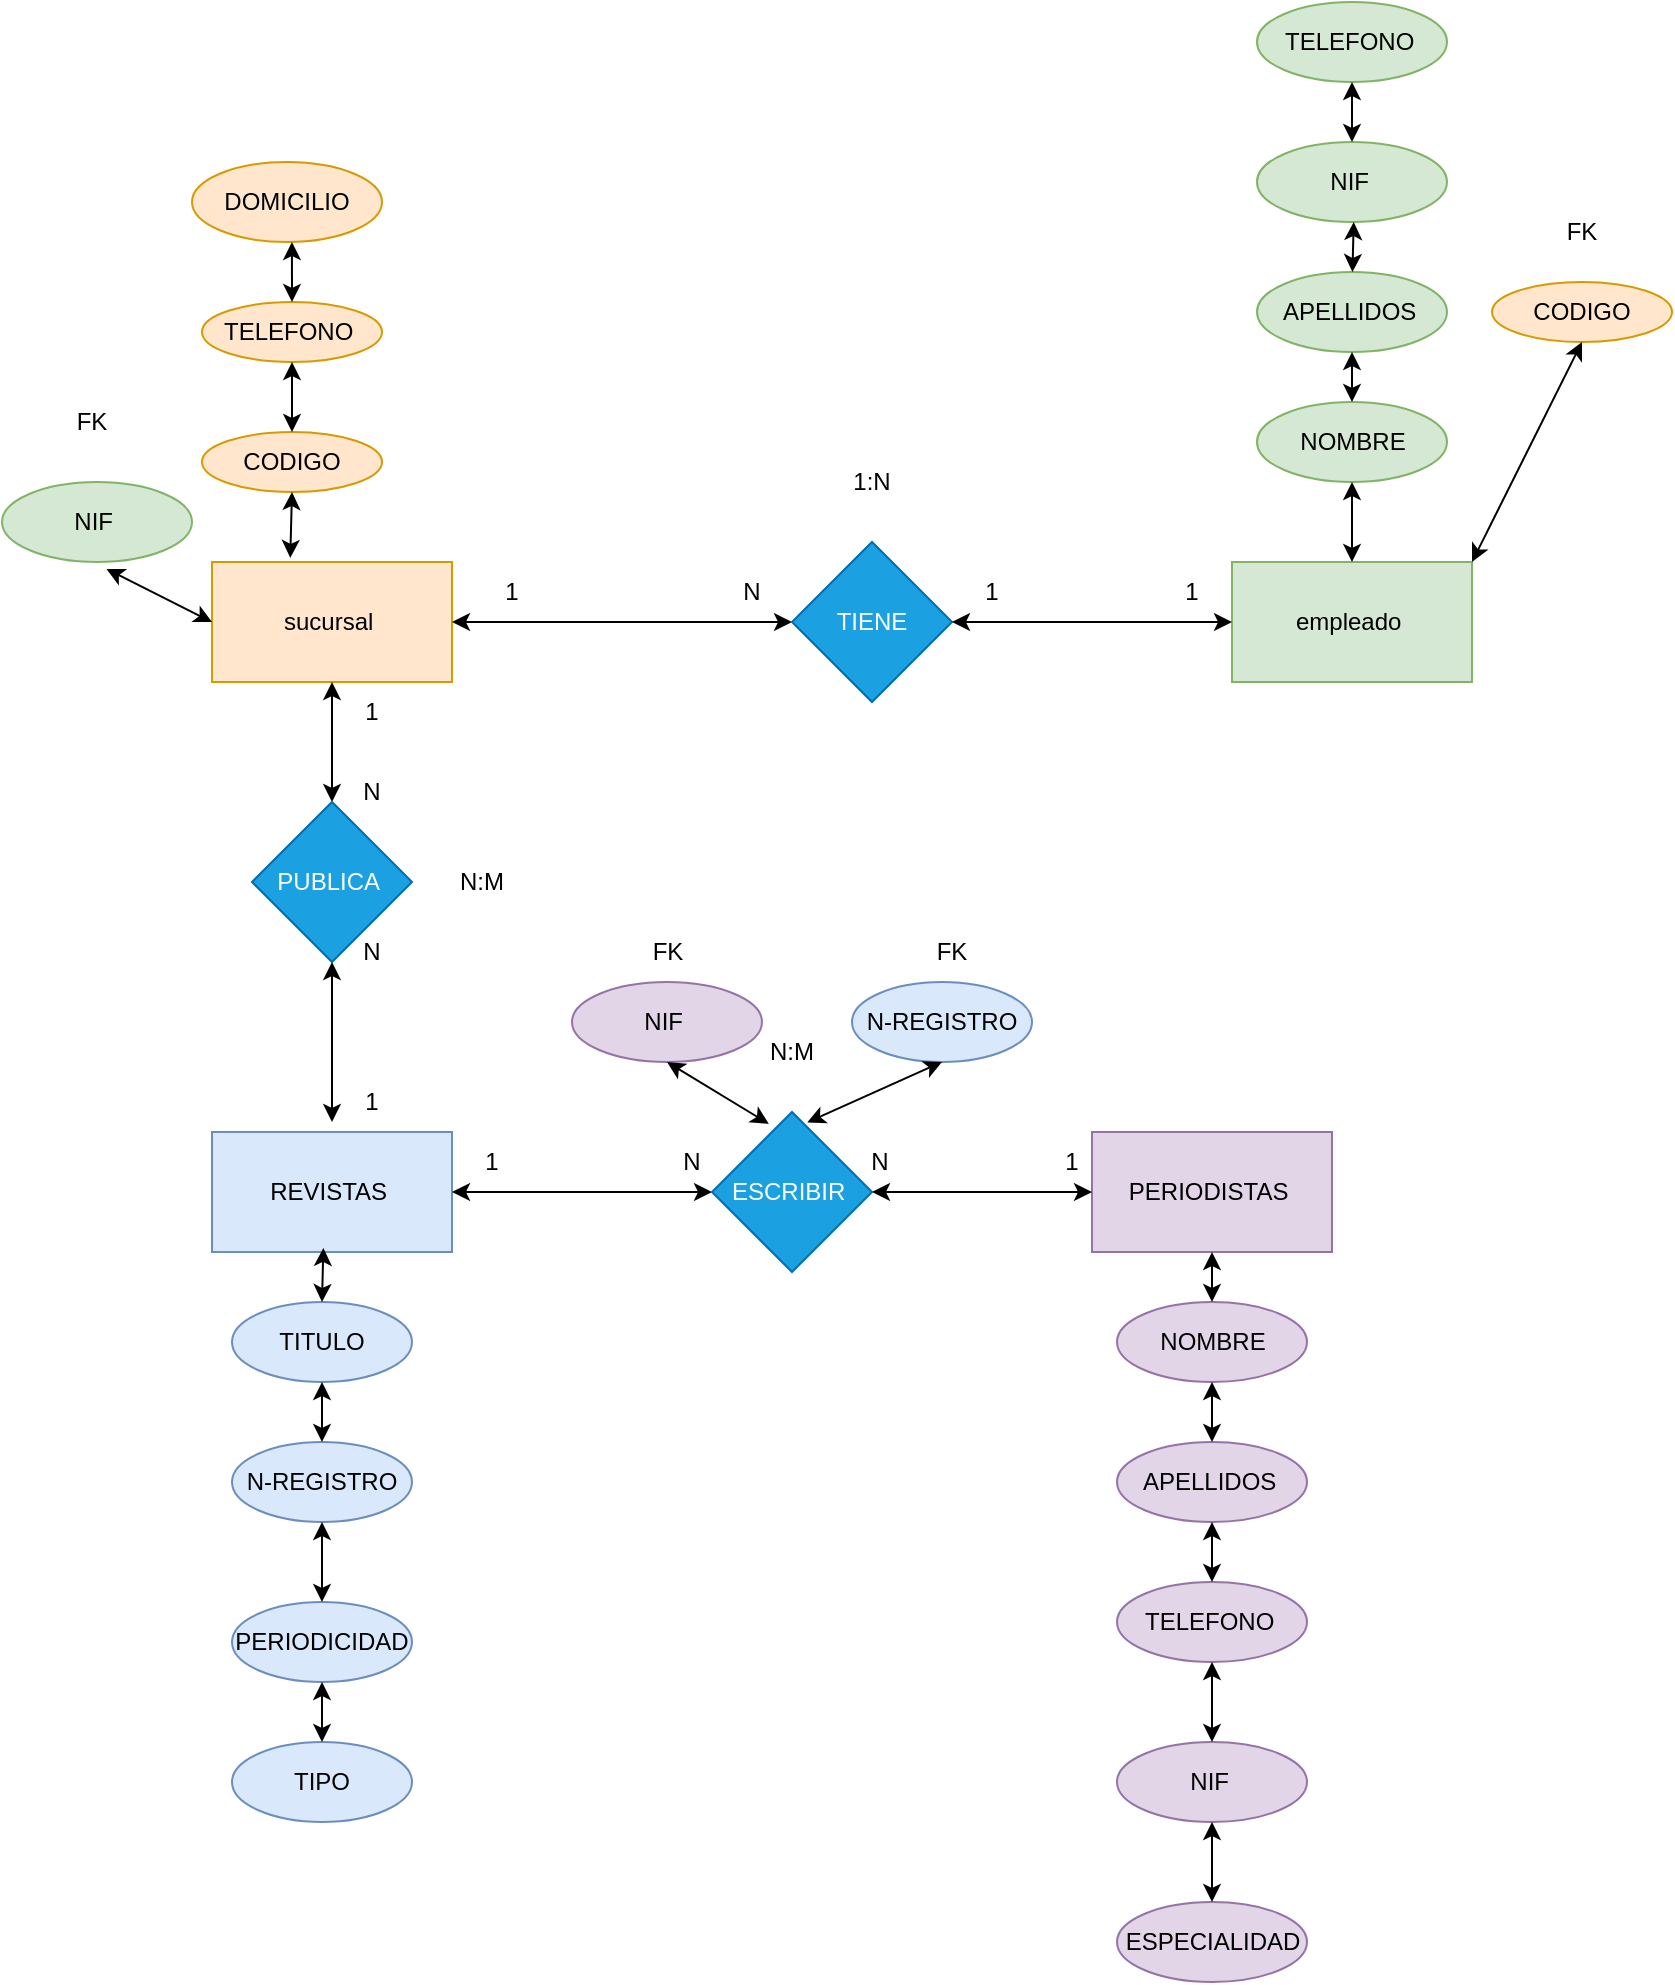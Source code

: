<mxfile version="21.6.9" type="github">
  <diagram name="Página-1" id="8QFgCUBEhLeUxpsZhSJj">
    <mxGraphModel dx="2864" dy="2302" grid="1" gridSize="10" guides="1" tooltips="1" connect="1" arrows="1" fold="1" page="1" pageScale="1" pageWidth="827" pageHeight="1169" math="0" shadow="0">
      <root>
        <mxCell id="0" />
        <mxCell id="1" parent="0" />
        <mxCell id="Xy-snG1Vy1SHUKCUvtYk-1" value="sucursal&amp;nbsp;" style="rounded=0;whiteSpace=wrap;html=1;fillColor=#ffe6cc;strokeColor=#d79b00;" vertex="1" parent="1">
          <mxGeometry x="80" y="270" width="120" height="60" as="geometry" />
        </mxCell>
        <mxCell id="Xy-snG1Vy1SHUKCUvtYk-2" value="empleado&amp;nbsp;" style="rounded=0;whiteSpace=wrap;html=1;fillColor=#d5e8d4;strokeColor=#82b366;" vertex="1" parent="1">
          <mxGeometry x="590" y="270" width="120" height="60" as="geometry" />
        </mxCell>
        <mxCell id="Xy-snG1Vy1SHUKCUvtYk-3" value="" style="endArrow=classic;startArrow=classic;html=1;rounded=0;exitX=1;exitY=0.5;exitDx=0;exitDy=0;" edge="1" parent="1" source="Xy-snG1Vy1SHUKCUvtYk-1">
          <mxGeometry width="50" height="50" relative="1" as="geometry">
            <mxPoint x="390" y="430" as="sourcePoint" />
            <mxPoint x="370" y="300" as="targetPoint" />
          </mxGeometry>
        </mxCell>
        <mxCell id="Xy-snG1Vy1SHUKCUvtYk-4" value="TIENE" style="rhombus;whiteSpace=wrap;html=1;fillColor=#1ba1e2;fontColor=#ffffff;strokeColor=#006EAF;" vertex="1" parent="1">
          <mxGeometry x="370" y="260" width="80" height="80" as="geometry" />
        </mxCell>
        <mxCell id="Xy-snG1Vy1SHUKCUvtYk-5" value="" style="endArrow=classic;startArrow=classic;html=1;rounded=0;entryX=0;entryY=0.5;entryDx=0;entryDy=0;exitX=1;exitY=0.5;exitDx=0;exitDy=0;" edge="1" parent="1" source="Xy-snG1Vy1SHUKCUvtYk-4" target="Xy-snG1Vy1SHUKCUvtYk-2">
          <mxGeometry width="50" height="50" relative="1" as="geometry">
            <mxPoint x="390" y="430" as="sourcePoint" />
            <mxPoint x="440" y="380" as="targetPoint" />
          </mxGeometry>
        </mxCell>
        <mxCell id="Xy-snG1Vy1SHUKCUvtYk-6" value="1" style="text;html=1;strokeColor=none;fillColor=none;align=center;verticalAlign=middle;whiteSpace=wrap;rounded=0;" vertex="1" parent="1">
          <mxGeometry x="200" y="270" width="60" height="30" as="geometry" />
        </mxCell>
        <mxCell id="Xy-snG1Vy1SHUKCUvtYk-7" value="N" style="text;html=1;strokeColor=none;fillColor=none;align=center;verticalAlign=middle;whiteSpace=wrap;rounded=0;" vertex="1" parent="1">
          <mxGeometry x="320" y="270" width="60" height="30" as="geometry" />
        </mxCell>
        <mxCell id="Xy-snG1Vy1SHUKCUvtYk-8" value="1" style="text;html=1;strokeColor=none;fillColor=none;align=center;verticalAlign=middle;whiteSpace=wrap;rounded=0;" vertex="1" parent="1">
          <mxGeometry x="440" y="270" width="60" height="30" as="geometry" />
        </mxCell>
        <mxCell id="Xy-snG1Vy1SHUKCUvtYk-9" value="1" style="text;html=1;strokeColor=none;fillColor=none;align=center;verticalAlign=middle;whiteSpace=wrap;rounded=0;" vertex="1" parent="1">
          <mxGeometry x="540" y="270" width="60" height="30" as="geometry" />
        </mxCell>
        <mxCell id="Xy-snG1Vy1SHUKCUvtYk-11" value="TITULO" style="ellipse;whiteSpace=wrap;html=1;fillColor=#dae8fc;strokeColor=#6c8ebf;" vertex="1" parent="1">
          <mxGeometry x="90" y="640" width="90" height="40" as="geometry" />
        </mxCell>
        <mxCell id="Xy-snG1Vy1SHUKCUvtYk-12" value="TELEFONO&amp;nbsp;" style="ellipse;whiteSpace=wrap;html=1;fillColor=#ffe6cc;strokeColor=#d79b00;" vertex="1" parent="1">
          <mxGeometry x="75" y="140" width="90" height="30" as="geometry" />
        </mxCell>
        <mxCell id="Xy-snG1Vy1SHUKCUvtYk-13" value="APELLIDOS&amp;nbsp;" style="ellipse;whiteSpace=wrap;html=1;fillColor=#d5e8d4;strokeColor=#82b366;" vertex="1" parent="1">
          <mxGeometry x="602.5" y="125" width="95" height="40" as="geometry" />
        </mxCell>
        <mxCell id="Xy-snG1Vy1SHUKCUvtYk-14" value="NIF&amp;nbsp;" style="ellipse;whiteSpace=wrap;html=1;fillColor=#d5e8d4;strokeColor=#82b366;" vertex="1" parent="1">
          <mxGeometry x="602.5" y="60" width="95" height="40" as="geometry" />
        </mxCell>
        <mxCell id="Xy-snG1Vy1SHUKCUvtYk-15" value="NOMBRE" style="ellipse;whiteSpace=wrap;html=1;fillColor=#d5e8d4;strokeColor=#82b366;" vertex="1" parent="1">
          <mxGeometry x="602.5" y="190" width="95" height="40" as="geometry" />
        </mxCell>
        <mxCell id="Xy-snG1Vy1SHUKCUvtYk-16" value="TELEFONO&amp;nbsp;" style="ellipse;whiteSpace=wrap;html=1;fillColor=#d5e8d4;strokeColor=#82b366;" vertex="1" parent="1">
          <mxGeometry x="602.5" y="-10" width="95" height="40" as="geometry" />
        </mxCell>
        <mxCell id="Xy-snG1Vy1SHUKCUvtYk-17" value="DOMICILIO" style="ellipse;whiteSpace=wrap;html=1;fillColor=#ffe6cc;strokeColor=#d79b00;" vertex="1" parent="1">
          <mxGeometry x="70" y="70" width="95" height="40" as="geometry" />
        </mxCell>
        <mxCell id="Xy-snG1Vy1SHUKCUvtYk-18" value="REVISTAS&amp;nbsp;" style="rounded=0;whiteSpace=wrap;html=1;fillColor=#dae8fc;strokeColor=#6c8ebf;" vertex="1" parent="1">
          <mxGeometry x="80" y="555" width="120" height="60" as="geometry" />
        </mxCell>
        <mxCell id="Xy-snG1Vy1SHUKCUvtYk-19" value="" style="endArrow=classic;startArrow=classic;html=1;rounded=0;entryX=0.5;entryY=1;entryDx=0;entryDy=0;" edge="1" parent="1" target="Xy-snG1Vy1SHUKCUvtYk-1">
          <mxGeometry width="50" height="50" relative="1" as="geometry">
            <mxPoint x="140" y="390" as="sourcePoint" />
            <mxPoint x="440" y="260" as="targetPoint" />
          </mxGeometry>
        </mxCell>
        <mxCell id="Xy-snG1Vy1SHUKCUvtYk-20" value="PUBLICA&amp;nbsp;" style="rhombus;whiteSpace=wrap;html=1;fillColor=#1ba1e2;fontColor=#ffffff;strokeColor=#006EAF;" vertex="1" parent="1">
          <mxGeometry x="100" y="390" width="80" height="80" as="geometry" />
        </mxCell>
        <mxCell id="Xy-snG1Vy1SHUKCUvtYk-21" value="" style="endArrow=classic;startArrow=classic;html=1;rounded=0;exitX=0.5;exitY=1;exitDx=0;exitDy=0;" edge="1" parent="1" source="Xy-snG1Vy1SHUKCUvtYk-20">
          <mxGeometry width="50" height="50" relative="1" as="geometry">
            <mxPoint x="390" y="560" as="sourcePoint" />
            <mxPoint x="140" y="550" as="targetPoint" />
          </mxGeometry>
        </mxCell>
        <mxCell id="Xy-snG1Vy1SHUKCUvtYk-22" value="1" style="text;html=1;strokeColor=none;fillColor=none;align=center;verticalAlign=middle;whiteSpace=wrap;rounded=0;" vertex="1" parent="1">
          <mxGeometry x="130" y="330" width="60" height="30" as="geometry" />
        </mxCell>
        <mxCell id="Xy-snG1Vy1SHUKCUvtYk-23" value="N" style="text;html=1;strokeColor=none;fillColor=none;align=center;verticalAlign=middle;whiteSpace=wrap;rounded=0;" vertex="1" parent="1">
          <mxGeometry x="130" y="370" width="60" height="30" as="geometry" />
        </mxCell>
        <mxCell id="Xy-snG1Vy1SHUKCUvtYk-24" value="N" style="text;html=1;strokeColor=none;fillColor=none;align=center;verticalAlign=middle;whiteSpace=wrap;rounded=0;" vertex="1" parent="1">
          <mxGeometry x="130" y="450" width="60" height="30" as="geometry" />
        </mxCell>
        <mxCell id="Xy-snG1Vy1SHUKCUvtYk-25" value="1" style="text;html=1;strokeColor=none;fillColor=none;align=center;verticalAlign=middle;whiteSpace=wrap;rounded=0;" vertex="1" parent="1">
          <mxGeometry x="130" y="525" width="60" height="30" as="geometry" />
        </mxCell>
        <mxCell id="Xy-snG1Vy1SHUKCUvtYk-26" value="N-REGISTRO" style="ellipse;whiteSpace=wrap;html=1;fillColor=#dae8fc;strokeColor=#6c8ebf;" vertex="1" parent="1">
          <mxGeometry x="90" y="710" width="90" height="40" as="geometry" />
        </mxCell>
        <mxCell id="Xy-snG1Vy1SHUKCUvtYk-27" value="PERIODICIDAD" style="ellipse;whiteSpace=wrap;html=1;fillColor=#dae8fc;strokeColor=#6c8ebf;" vertex="1" parent="1">
          <mxGeometry x="90" y="790" width="90" height="40" as="geometry" />
        </mxCell>
        <mxCell id="Xy-snG1Vy1SHUKCUvtYk-28" value="TIPO" style="ellipse;whiteSpace=wrap;html=1;fillColor=#dae8fc;strokeColor=#6c8ebf;" vertex="1" parent="1">
          <mxGeometry x="90" y="860" width="90" height="40" as="geometry" />
        </mxCell>
        <mxCell id="Xy-snG1Vy1SHUKCUvtYk-29" value="CODIGO" style="ellipse;whiteSpace=wrap;html=1;fillColor=#ffe6cc;strokeColor=#d79b00;" vertex="1" parent="1">
          <mxGeometry x="75" y="205" width="90" height="30" as="geometry" />
        </mxCell>
        <mxCell id="Xy-snG1Vy1SHUKCUvtYk-30" value="" style="endArrow=classic;startArrow=classic;html=1;rounded=0;exitX=1;exitY=0.5;exitDx=0;exitDy=0;" edge="1" parent="1" source="Xy-snG1Vy1SHUKCUvtYk-18">
          <mxGeometry width="50" height="50" relative="1" as="geometry">
            <mxPoint x="390" y="560" as="sourcePoint" />
            <mxPoint x="330" y="585" as="targetPoint" />
          </mxGeometry>
        </mxCell>
        <mxCell id="Xy-snG1Vy1SHUKCUvtYk-31" value="ESCRIBIR&amp;nbsp;" style="rhombus;whiteSpace=wrap;html=1;fillColor=#1ba1e2;fontColor=#ffffff;strokeColor=#006EAF;" vertex="1" parent="1">
          <mxGeometry x="330" y="545" width="80" height="80" as="geometry" />
        </mxCell>
        <mxCell id="Xy-snG1Vy1SHUKCUvtYk-32" value="PERIODISTAS&amp;nbsp;" style="rounded=0;whiteSpace=wrap;html=1;fillColor=#e1d5e7;strokeColor=#9673a6;" vertex="1" parent="1">
          <mxGeometry x="520" y="555" width="120" height="60" as="geometry" />
        </mxCell>
        <mxCell id="Xy-snG1Vy1SHUKCUvtYk-33" value="" style="endArrow=classic;startArrow=classic;html=1;rounded=0;exitX=1;exitY=0.5;exitDx=0;exitDy=0;" edge="1" parent="1" source="Xy-snG1Vy1SHUKCUvtYk-31">
          <mxGeometry width="50" height="50" relative="1" as="geometry">
            <mxPoint x="390" y="560" as="sourcePoint" />
            <mxPoint x="520" y="585" as="targetPoint" />
          </mxGeometry>
        </mxCell>
        <mxCell id="Xy-snG1Vy1SHUKCUvtYk-34" value="1" style="text;html=1;strokeColor=none;fillColor=none;align=center;verticalAlign=middle;whiteSpace=wrap;rounded=0;" vertex="1" parent="1">
          <mxGeometry x="480" y="555" width="60" height="30" as="geometry" />
        </mxCell>
        <mxCell id="Xy-snG1Vy1SHUKCUvtYk-35" value="N" style="text;html=1;strokeColor=none;fillColor=none;align=center;verticalAlign=middle;whiteSpace=wrap;rounded=0;" vertex="1" parent="1">
          <mxGeometry x="384" y="555" width="60" height="30" as="geometry" />
        </mxCell>
        <mxCell id="Xy-snG1Vy1SHUKCUvtYk-36" value="1" style="text;html=1;strokeColor=none;fillColor=none;align=center;verticalAlign=middle;whiteSpace=wrap;rounded=0;" vertex="1" parent="1">
          <mxGeometry x="190" y="555" width="60" height="30" as="geometry" />
        </mxCell>
        <mxCell id="Xy-snG1Vy1SHUKCUvtYk-37" value="N" style="text;html=1;strokeColor=none;fillColor=none;align=center;verticalAlign=middle;whiteSpace=wrap;rounded=0;" vertex="1" parent="1">
          <mxGeometry x="290" y="555" width="60" height="30" as="geometry" />
        </mxCell>
        <mxCell id="Xy-snG1Vy1SHUKCUvtYk-38" value="NOMBRE" style="ellipse;whiteSpace=wrap;html=1;fillColor=#e1d5e7;strokeColor=#9673a6;" vertex="1" parent="1">
          <mxGeometry x="532.5" y="640" width="95" height="40" as="geometry" />
        </mxCell>
        <mxCell id="Xy-snG1Vy1SHUKCUvtYk-40" value="APELLIDOS&amp;nbsp;" style="ellipse;whiteSpace=wrap;html=1;fillColor=#e1d5e7;strokeColor=#9673a6;" vertex="1" parent="1">
          <mxGeometry x="532.5" y="710" width="95" height="40" as="geometry" />
        </mxCell>
        <mxCell id="Xy-snG1Vy1SHUKCUvtYk-41" value="NIF&amp;nbsp;" style="ellipse;whiteSpace=wrap;html=1;fillColor=#e1d5e7;strokeColor=#9673a6;" vertex="1" parent="1">
          <mxGeometry x="532.5" y="860" width="95" height="40" as="geometry" />
        </mxCell>
        <mxCell id="Xy-snG1Vy1SHUKCUvtYk-42" value="TELEFONO&amp;nbsp;" style="ellipse;whiteSpace=wrap;html=1;fillColor=#e1d5e7;strokeColor=#9673a6;" vertex="1" parent="1">
          <mxGeometry x="532.5" y="780" width="95" height="40" as="geometry" />
        </mxCell>
        <mxCell id="Xy-snG1Vy1SHUKCUvtYk-43" value="ESPECIALIDAD" style="ellipse;whiteSpace=wrap;html=1;fillColor=#e1d5e7;strokeColor=#9673a6;" vertex="1" parent="1">
          <mxGeometry x="532.5" y="940" width="95" height="40" as="geometry" />
        </mxCell>
        <mxCell id="Xy-snG1Vy1SHUKCUvtYk-44" value="N:M" style="text;html=1;strokeColor=none;fillColor=none;align=center;verticalAlign=middle;whiteSpace=wrap;rounded=0;" vertex="1" parent="1">
          <mxGeometry x="340" y="500" width="60" height="30" as="geometry" />
        </mxCell>
        <mxCell id="Xy-snG1Vy1SHUKCUvtYk-45" value="N:M" style="text;html=1;strokeColor=none;fillColor=none;align=center;verticalAlign=middle;whiteSpace=wrap;rounded=0;" vertex="1" parent="1">
          <mxGeometry x="185" y="415" width="60" height="30" as="geometry" />
        </mxCell>
        <mxCell id="Xy-snG1Vy1SHUKCUvtYk-46" value="1:N" style="text;html=1;strokeColor=none;fillColor=none;align=center;verticalAlign=middle;whiteSpace=wrap;rounded=0;" vertex="1" parent="1">
          <mxGeometry x="380" y="215" width="60" height="30" as="geometry" />
        </mxCell>
        <mxCell id="Xy-snG1Vy1SHUKCUvtYk-47" value="CODIGO" style="ellipse;whiteSpace=wrap;html=1;fillColor=#ffe6cc;strokeColor=#d79b00;" vertex="1" parent="1">
          <mxGeometry x="720" y="130" width="90" height="30" as="geometry" />
        </mxCell>
        <mxCell id="Xy-snG1Vy1SHUKCUvtYk-48" value="FK" style="text;html=1;strokeColor=none;fillColor=none;align=center;verticalAlign=middle;whiteSpace=wrap;rounded=0;" vertex="1" parent="1">
          <mxGeometry x="735" y="90" width="60" height="30" as="geometry" />
        </mxCell>
        <mxCell id="Xy-snG1Vy1SHUKCUvtYk-49" value="NIF&amp;nbsp;" style="ellipse;whiteSpace=wrap;html=1;fillColor=#d5e8d4;strokeColor=#82b366;" vertex="1" parent="1">
          <mxGeometry x="-25" y="230" width="95" height="40" as="geometry" />
        </mxCell>
        <mxCell id="Xy-snG1Vy1SHUKCUvtYk-50" value="FK" style="text;html=1;strokeColor=none;fillColor=none;align=center;verticalAlign=middle;whiteSpace=wrap;rounded=0;" vertex="1" parent="1">
          <mxGeometry x="-10" y="185" width="60" height="30" as="geometry" />
        </mxCell>
        <mxCell id="Xy-snG1Vy1SHUKCUvtYk-51" value="" style="endArrow=classic;startArrow=classic;html=1;rounded=0;entryX=0.5;entryY=1;entryDx=0;entryDy=0;exitX=0.5;exitY=0;exitDx=0;exitDy=0;" edge="1" parent="1" source="Xy-snG1Vy1SHUKCUvtYk-14" target="Xy-snG1Vy1SHUKCUvtYk-16">
          <mxGeometry width="50" height="50" relative="1" as="geometry">
            <mxPoint x="350" y="240" as="sourcePoint" />
            <mxPoint x="400" y="190" as="targetPoint" />
          </mxGeometry>
        </mxCell>
        <mxCell id="Xy-snG1Vy1SHUKCUvtYk-52" value="" style="endArrow=classic;startArrow=classic;html=1;rounded=0;entryX=0.509;entryY=1;entryDx=0;entryDy=0;entryPerimeter=0;" edge="1" parent="1" source="Xy-snG1Vy1SHUKCUvtYk-13" target="Xy-snG1Vy1SHUKCUvtYk-14">
          <mxGeometry width="50" height="50" relative="1" as="geometry">
            <mxPoint x="350" y="240" as="sourcePoint" />
            <mxPoint x="400" y="190" as="targetPoint" />
          </mxGeometry>
        </mxCell>
        <mxCell id="Xy-snG1Vy1SHUKCUvtYk-53" value="" style="endArrow=classic;startArrow=classic;html=1;rounded=0;entryX=0.5;entryY=1;entryDx=0;entryDy=0;exitX=0.5;exitY=0;exitDx=0;exitDy=0;" edge="1" parent="1" source="Xy-snG1Vy1SHUKCUvtYk-15" target="Xy-snG1Vy1SHUKCUvtYk-13">
          <mxGeometry width="50" height="50" relative="1" as="geometry">
            <mxPoint x="350" y="240" as="sourcePoint" />
            <mxPoint x="400" y="190" as="targetPoint" />
          </mxGeometry>
        </mxCell>
        <mxCell id="Xy-snG1Vy1SHUKCUvtYk-54" value="" style="endArrow=classic;startArrow=classic;html=1;rounded=0;entryX=0.5;entryY=1;entryDx=0;entryDy=0;exitX=0.5;exitY=0;exitDx=0;exitDy=0;" edge="1" parent="1" source="Xy-snG1Vy1SHUKCUvtYk-2" target="Xy-snG1Vy1SHUKCUvtYk-15">
          <mxGeometry width="50" height="50" relative="1" as="geometry">
            <mxPoint x="350" y="330" as="sourcePoint" />
            <mxPoint x="400" y="280" as="targetPoint" />
          </mxGeometry>
        </mxCell>
        <mxCell id="Xy-snG1Vy1SHUKCUvtYk-55" value="" style="endArrow=classic;startArrow=classic;html=1;rounded=0;entryX=0.5;entryY=1;entryDx=0;entryDy=0;exitX=1;exitY=0;exitDx=0;exitDy=0;" edge="1" parent="1" source="Xy-snG1Vy1SHUKCUvtYk-2" target="Xy-snG1Vy1SHUKCUvtYk-47">
          <mxGeometry width="50" height="50" relative="1" as="geometry">
            <mxPoint x="350" y="160" as="sourcePoint" />
            <mxPoint x="400" y="110" as="targetPoint" />
          </mxGeometry>
        </mxCell>
        <mxCell id="Xy-snG1Vy1SHUKCUvtYk-56" value="N-REGISTRO" style="ellipse;whiteSpace=wrap;html=1;fillColor=#dae8fc;strokeColor=#6c8ebf;" vertex="1" parent="1">
          <mxGeometry x="400" y="480" width="90" height="40" as="geometry" />
        </mxCell>
        <mxCell id="Xy-snG1Vy1SHUKCUvtYk-57" value="NIF&amp;nbsp;" style="ellipse;whiteSpace=wrap;html=1;fillColor=#e1d5e7;strokeColor=#9673a6;" vertex="1" parent="1">
          <mxGeometry x="260" y="480" width="95" height="40" as="geometry" />
        </mxCell>
        <mxCell id="Xy-snG1Vy1SHUKCUvtYk-58" value="FK" style="text;html=1;strokeColor=none;fillColor=none;align=center;verticalAlign=middle;whiteSpace=wrap;rounded=0;" vertex="1" parent="1">
          <mxGeometry x="277.5" y="450" width="60" height="30" as="geometry" />
        </mxCell>
        <mxCell id="Xy-snG1Vy1SHUKCUvtYk-59" value="FK" style="text;html=1;strokeColor=none;fillColor=none;align=center;verticalAlign=middle;whiteSpace=wrap;rounded=0;" vertex="1" parent="1">
          <mxGeometry x="420" y="450" width="60" height="30" as="geometry" />
        </mxCell>
        <mxCell id="Xy-snG1Vy1SHUKCUvtYk-60" value="" style="endArrow=classic;startArrow=classic;html=1;rounded=0;entryX=0.5;entryY=1;entryDx=0;entryDy=0;exitX=0.355;exitY=0.074;exitDx=0;exitDy=0;exitPerimeter=0;" edge="1" parent="1" source="Xy-snG1Vy1SHUKCUvtYk-31" target="Xy-snG1Vy1SHUKCUvtYk-57">
          <mxGeometry width="50" height="50" relative="1" as="geometry">
            <mxPoint x="340" y="570" as="sourcePoint" />
            <mxPoint x="400" y="530" as="targetPoint" />
          </mxGeometry>
        </mxCell>
        <mxCell id="Xy-snG1Vy1SHUKCUvtYk-61" value="" style="endArrow=classic;startArrow=classic;html=1;rounded=0;entryX=0.5;entryY=1;entryDx=0;entryDy=0;exitX=0.596;exitY=0.065;exitDx=0;exitDy=0;exitPerimeter=0;" edge="1" parent="1" source="Xy-snG1Vy1SHUKCUvtYk-31" target="Xy-snG1Vy1SHUKCUvtYk-56">
          <mxGeometry width="50" height="50" relative="1" as="geometry">
            <mxPoint x="350" y="580" as="sourcePoint" />
            <mxPoint x="400" y="530" as="targetPoint" />
          </mxGeometry>
        </mxCell>
        <mxCell id="Xy-snG1Vy1SHUKCUvtYk-64" value="" style="endArrow=classic;startArrow=classic;html=1;rounded=0;exitX=0.5;exitY=0;exitDx=0;exitDy=0;entryX=0.5;entryY=1;entryDx=0;entryDy=0;" edge="1" parent="1" source="Xy-snG1Vy1SHUKCUvtYk-28" target="Xy-snG1Vy1SHUKCUvtYk-27">
          <mxGeometry width="50" height="50" relative="1" as="geometry">
            <mxPoint x="350" y="750" as="sourcePoint" />
            <mxPoint x="400" y="700" as="targetPoint" />
          </mxGeometry>
        </mxCell>
        <mxCell id="Xy-snG1Vy1SHUKCUvtYk-65" value="" style="endArrow=classic;startArrow=classic;html=1;rounded=0;exitX=0.5;exitY=0;exitDx=0;exitDy=0;entryX=0.5;entryY=1;entryDx=0;entryDy=0;" edge="1" parent="1" source="Xy-snG1Vy1SHUKCUvtYk-27" target="Xy-snG1Vy1SHUKCUvtYk-26">
          <mxGeometry width="50" height="50" relative="1" as="geometry">
            <mxPoint x="350" y="750" as="sourcePoint" />
            <mxPoint x="400" y="700" as="targetPoint" />
          </mxGeometry>
        </mxCell>
        <mxCell id="Xy-snG1Vy1SHUKCUvtYk-66" value="" style="endArrow=classic;startArrow=classic;html=1;rounded=0;exitX=0.5;exitY=0;exitDx=0;exitDy=0;entryX=0.5;entryY=1;entryDx=0;entryDy=0;" edge="1" parent="1" source="Xy-snG1Vy1SHUKCUvtYk-26" target="Xy-snG1Vy1SHUKCUvtYk-11">
          <mxGeometry width="50" height="50" relative="1" as="geometry">
            <mxPoint x="350" y="750" as="sourcePoint" />
            <mxPoint x="400" y="700" as="targetPoint" />
          </mxGeometry>
        </mxCell>
        <mxCell id="Xy-snG1Vy1SHUKCUvtYk-67" value="" style="endArrow=classic;startArrow=classic;html=1;rounded=0;exitX=0.5;exitY=0;exitDx=0;exitDy=0;entryX=0.464;entryY=0.966;entryDx=0;entryDy=0;entryPerimeter=0;" edge="1" parent="1" source="Xy-snG1Vy1SHUKCUvtYk-11" target="Xy-snG1Vy1SHUKCUvtYk-18">
          <mxGeometry width="50" height="50" relative="1" as="geometry">
            <mxPoint x="350" y="750" as="sourcePoint" />
            <mxPoint x="135" y="620" as="targetPoint" />
          </mxGeometry>
        </mxCell>
        <mxCell id="Xy-snG1Vy1SHUKCUvtYk-69" value="" style="endArrow=classic;startArrow=classic;html=1;rounded=0;entryX=0.5;entryY=1;entryDx=0;entryDy=0;exitX=0.326;exitY=-0.034;exitDx=0;exitDy=0;exitPerimeter=0;" edge="1" parent="1" source="Xy-snG1Vy1SHUKCUvtYk-1" target="Xy-snG1Vy1SHUKCUvtYk-29">
          <mxGeometry width="50" height="50" relative="1" as="geometry">
            <mxPoint x="120" y="260" as="sourcePoint" />
            <mxPoint x="400" y="190" as="targetPoint" />
          </mxGeometry>
        </mxCell>
        <mxCell id="Xy-snG1Vy1SHUKCUvtYk-70" value="" style="endArrow=classic;startArrow=classic;html=1;rounded=0;entryX=0.526;entryY=1;entryDx=0;entryDy=0;entryPerimeter=0;" edge="1" parent="1" source="Xy-snG1Vy1SHUKCUvtYk-12" target="Xy-snG1Vy1SHUKCUvtYk-17">
          <mxGeometry width="50" height="50" relative="1" as="geometry">
            <mxPoint x="350" y="240" as="sourcePoint" />
            <mxPoint x="400" y="190" as="targetPoint" />
          </mxGeometry>
        </mxCell>
        <mxCell id="Xy-snG1Vy1SHUKCUvtYk-71" value="" style="endArrow=classic;startArrow=classic;html=1;rounded=0;exitX=0.5;exitY=0;exitDx=0;exitDy=0;entryX=0.5;entryY=1;entryDx=0;entryDy=0;" edge="1" parent="1" source="Xy-snG1Vy1SHUKCUvtYk-29" target="Xy-snG1Vy1SHUKCUvtYk-12">
          <mxGeometry width="50" height="50" relative="1" as="geometry">
            <mxPoint x="350" y="240" as="sourcePoint" />
            <mxPoint x="400" y="190" as="targetPoint" />
          </mxGeometry>
        </mxCell>
        <mxCell id="Xy-snG1Vy1SHUKCUvtYk-72" value="" style="endArrow=classic;startArrow=classic;html=1;rounded=0;exitX=0.55;exitY=1.086;exitDx=0;exitDy=0;exitPerimeter=0;entryX=0;entryY=0.5;entryDx=0;entryDy=0;" edge="1" parent="1" source="Xy-snG1Vy1SHUKCUvtYk-49" target="Xy-snG1Vy1SHUKCUvtYk-1">
          <mxGeometry width="50" height="50" relative="1" as="geometry">
            <mxPoint x="350" y="240" as="sourcePoint" />
            <mxPoint x="400" y="190" as="targetPoint" />
          </mxGeometry>
        </mxCell>
        <mxCell id="Xy-snG1Vy1SHUKCUvtYk-73" value="" style="endArrow=classic;startArrow=classic;html=1;rounded=0;entryX=0.5;entryY=1;entryDx=0;entryDy=0;" edge="1" parent="1" source="Xy-snG1Vy1SHUKCUvtYk-38" target="Xy-snG1Vy1SHUKCUvtYk-32">
          <mxGeometry width="50" height="50" relative="1" as="geometry">
            <mxPoint x="350" y="750" as="sourcePoint" />
            <mxPoint x="400" y="700" as="targetPoint" />
          </mxGeometry>
        </mxCell>
        <mxCell id="Xy-snG1Vy1SHUKCUvtYk-74" value="" style="endArrow=classic;startArrow=classic;html=1;rounded=0;entryX=0.5;entryY=1;entryDx=0;entryDy=0;exitX=0.5;exitY=0;exitDx=0;exitDy=0;" edge="1" parent="1" source="Xy-snG1Vy1SHUKCUvtYk-40" target="Xy-snG1Vy1SHUKCUvtYk-38">
          <mxGeometry width="50" height="50" relative="1" as="geometry">
            <mxPoint x="350" y="750" as="sourcePoint" />
            <mxPoint x="400" y="700" as="targetPoint" />
          </mxGeometry>
        </mxCell>
        <mxCell id="Xy-snG1Vy1SHUKCUvtYk-75" value="" style="endArrow=classic;startArrow=classic;html=1;rounded=0;entryX=0.5;entryY=1;entryDx=0;entryDy=0;exitX=0.5;exitY=0;exitDx=0;exitDy=0;" edge="1" parent="1" source="Xy-snG1Vy1SHUKCUvtYk-42" target="Xy-snG1Vy1SHUKCUvtYk-40">
          <mxGeometry width="50" height="50" relative="1" as="geometry">
            <mxPoint x="350" y="750" as="sourcePoint" />
            <mxPoint x="400" y="700" as="targetPoint" />
          </mxGeometry>
        </mxCell>
        <mxCell id="Xy-snG1Vy1SHUKCUvtYk-76" value="" style="endArrow=classic;startArrow=classic;html=1;rounded=0;entryX=0.5;entryY=1;entryDx=0;entryDy=0;exitX=0.5;exitY=0;exitDx=0;exitDy=0;" edge="1" parent="1" source="Xy-snG1Vy1SHUKCUvtYk-41" target="Xy-snG1Vy1SHUKCUvtYk-42">
          <mxGeometry width="50" height="50" relative="1" as="geometry">
            <mxPoint x="350" y="750" as="sourcePoint" />
            <mxPoint x="400" y="700" as="targetPoint" />
          </mxGeometry>
        </mxCell>
        <mxCell id="Xy-snG1Vy1SHUKCUvtYk-77" value="" style="endArrow=classic;startArrow=classic;html=1;rounded=0;entryX=0.5;entryY=1;entryDx=0;entryDy=0;exitX=0.5;exitY=0;exitDx=0;exitDy=0;" edge="1" parent="1" source="Xy-snG1Vy1SHUKCUvtYk-43" target="Xy-snG1Vy1SHUKCUvtYk-41">
          <mxGeometry width="50" height="50" relative="1" as="geometry">
            <mxPoint x="350" y="830" as="sourcePoint" />
            <mxPoint x="400" y="780" as="targetPoint" />
          </mxGeometry>
        </mxCell>
      </root>
    </mxGraphModel>
  </diagram>
</mxfile>
